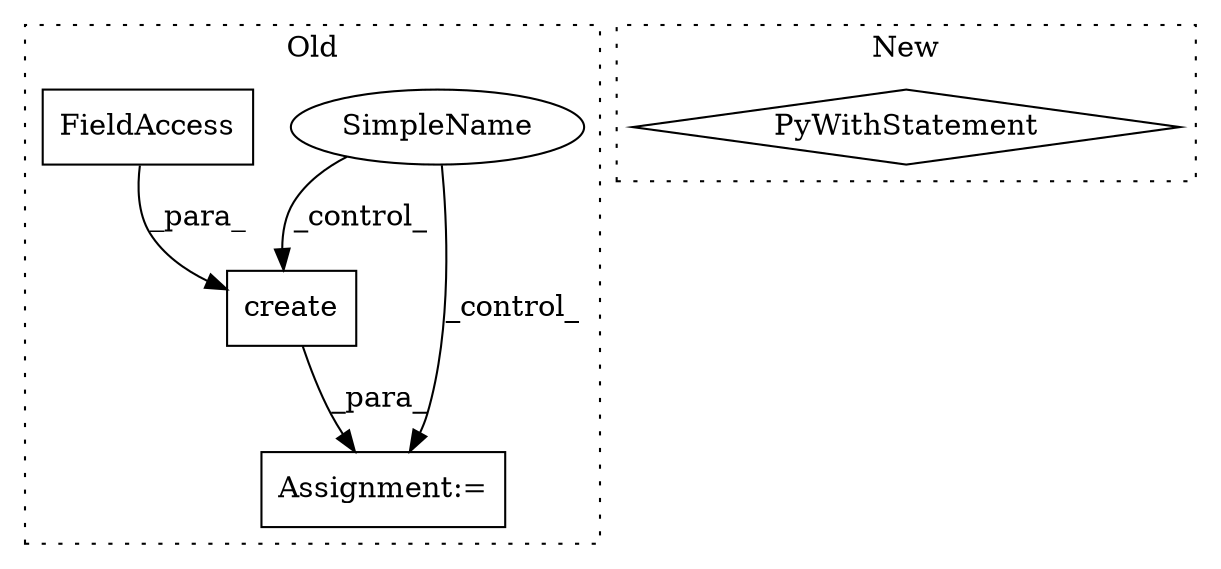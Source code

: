 digraph G {
subgraph cluster0 {
1 [label="create" a="32" s="25368,25470" l="7,1" shape="box"];
3 [label="Assignment:=" a="7" s="25359" l="1" shape="box"];
4 [label="SimpleName" a="42" s="" l="" shape="ellipse"];
5 [label="FieldAccess" a="22" s="25414" l="30" shape="box"];
label = "Old";
style="dotted";
}
subgraph cluster1 {
2 [label="PyWithStatement" a="104" s="25367,25417" l="10,2" shape="diamond"];
label = "New";
style="dotted";
}
1 -> 3 [label="_para_"];
4 -> 1 [label="_control_"];
4 -> 3 [label="_control_"];
5 -> 1 [label="_para_"];
}